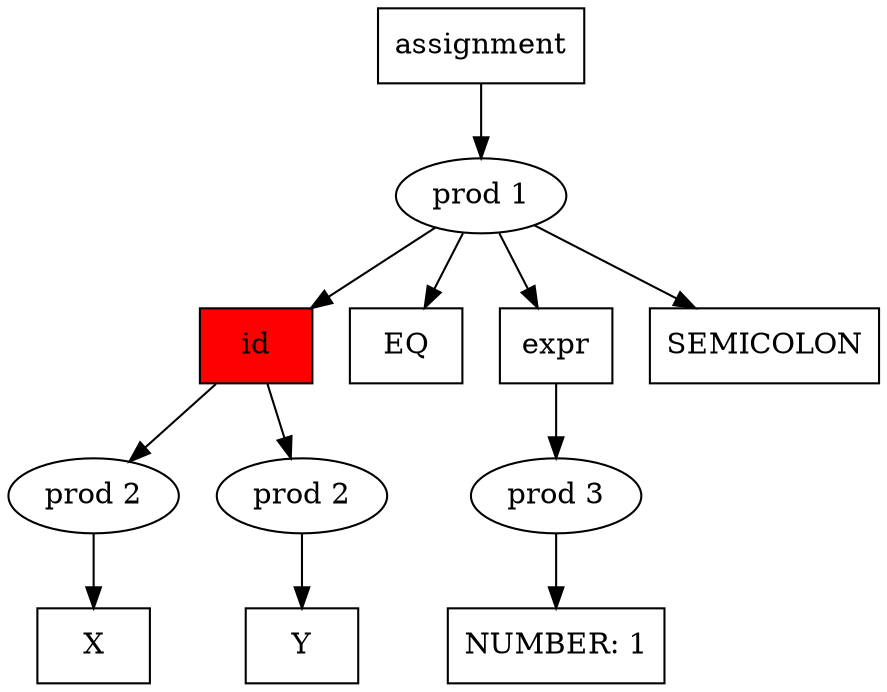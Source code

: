 digraph AST {
0 [label="assignment",shape=box]
1 [label="prod 1"]
2 [label="id",shape=box,style=filled,fillcolor=red]
3 [label="EQ",shape=box]
4 [label="expr",shape=box]
5 [label="SEMICOLON",shape=box]
0 -> 1
1 -> 2
1 -> 3
1 -> 4
1 -> 5
6 [label="prod 2"]
7 [label="X",shape=box]
10 [label="prod 2"]
11 [label="Y",shape=box] 
2 -> 6
6 -> 7
2 -> 10
10 -> 11
8 [label="prod 3"]
9 [label="NUMBER: 1",shape=box]
4 -> 8
8 -> 9
}
